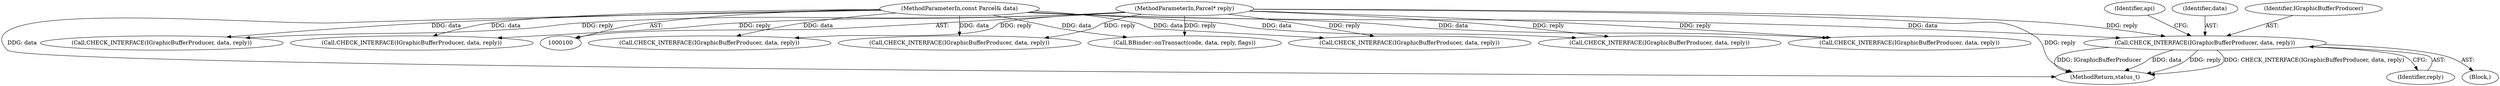 digraph "0_Android_d06421fd37fbb7fd07002e6738fac3a223cb1a62@pointer" {
"1000354" [label="(Call,CHECK_INTERFACE(IGraphicBufferProducer, data, reply))"];
"1000102" [label="(MethodParameterIn,const Parcel& data)"];
"1000103" [label="(MethodParameterIn,Parcel* reply)"];
"1000360" [label="(Identifier,api)"];
"1000353" [label="(Block,)"];
"1000264" [label="(Call,CHECK_INTERFACE(IGraphicBufferProducer, data, reply))"];
"1000373" [label="(Call,BBinder::onTransact(code, data, reply, flags))"];
"1000357" [label="(Identifier,reply)"];
"1000229" [label="(Call,CHECK_INTERFACE(IGraphicBufferProducer, data, reply))"];
"1000166" [label="(Call,CHECK_INTERFACE(IGraphicBufferProducer, data, reply))"];
"1000316" [label="(Call,CHECK_INTERFACE(IGraphicBufferProducer, data, reply))"];
"1000354" [label="(Call,CHECK_INTERFACE(IGraphicBufferProducer, data, reply))"];
"1000356" [label="(Identifier,data)"];
"1000111" [label="(Call,CHECK_INTERFACE(IGraphicBufferProducer, data, reply))"];
"1000146" [label="(Call,CHECK_INTERFACE(IGraphicBufferProducer, data, reply))"];
"1000103" [label="(MethodParameterIn,Parcel* reply)"];
"1000102" [label="(MethodParameterIn,const Parcel& data)"];
"1000288" [label="(Call,CHECK_INTERFACE(IGraphicBufferProducer, data, reply))"];
"1000355" [label="(Identifier,IGraphicBufferProducer)"];
"1000378" [label="(MethodReturn,status_t)"];
"1000354" -> "1000353"  [label="AST: "];
"1000354" -> "1000357"  [label="CFG: "];
"1000355" -> "1000354"  [label="AST: "];
"1000356" -> "1000354"  [label="AST: "];
"1000357" -> "1000354"  [label="AST: "];
"1000360" -> "1000354"  [label="CFG: "];
"1000354" -> "1000378"  [label="DDG: data"];
"1000354" -> "1000378"  [label="DDG: reply"];
"1000354" -> "1000378"  [label="DDG: CHECK_INTERFACE(IGraphicBufferProducer, data, reply)"];
"1000354" -> "1000378"  [label="DDG: IGraphicBufferProducer"];
"1000102" -> "1000354"  [label="DDG: data"];
"1000103" -> "1000354"  [label="DDG: reply"];
"1000102" -> "1000100"  [label="AST: "];
"1000102" -> "1000378"  [label="DDG: data"];
"1000102" -> "1000111"  [label="DDG: data"];
"1000102" -> "1000146"  [label="DDG: data"];
"1000102" -> "1000166"  [label="DDG: data"];
"1000102" -> "1000229"  [label="DDG: data"];
"1000102" -> "1000264"  [label="DDG: data"];
"1000102" -> "1000288"  [label="DDG: data"];
"1000102" -> "1000316"  [label="DDG: data"];
"1000102" -> "1000373"  [label="DDG: data"];
"1000103" -> "1000100"  [label="AST: "];
"1000103" -> "1000378"  [label="DDG: reply"];
"1000103" -> "1000111"  [label="DDG: reply"];
"1000103" -> "1000146"  [label="DDG: reply"];
"1000103" -> "1000166"  [label="DDG: reply"];
"1000103" -> "1000229"  [label="DDG: reply"];
"1000103" -> "1000264"  [label="DDG: reply"];
"1000103" -> "1000288"  [label="DDG: reply"];
"1000103" -> "1000316"  [label="DDG: reply"];
"1000103" -> "1000373"  [label="DDG: reply"];
}
